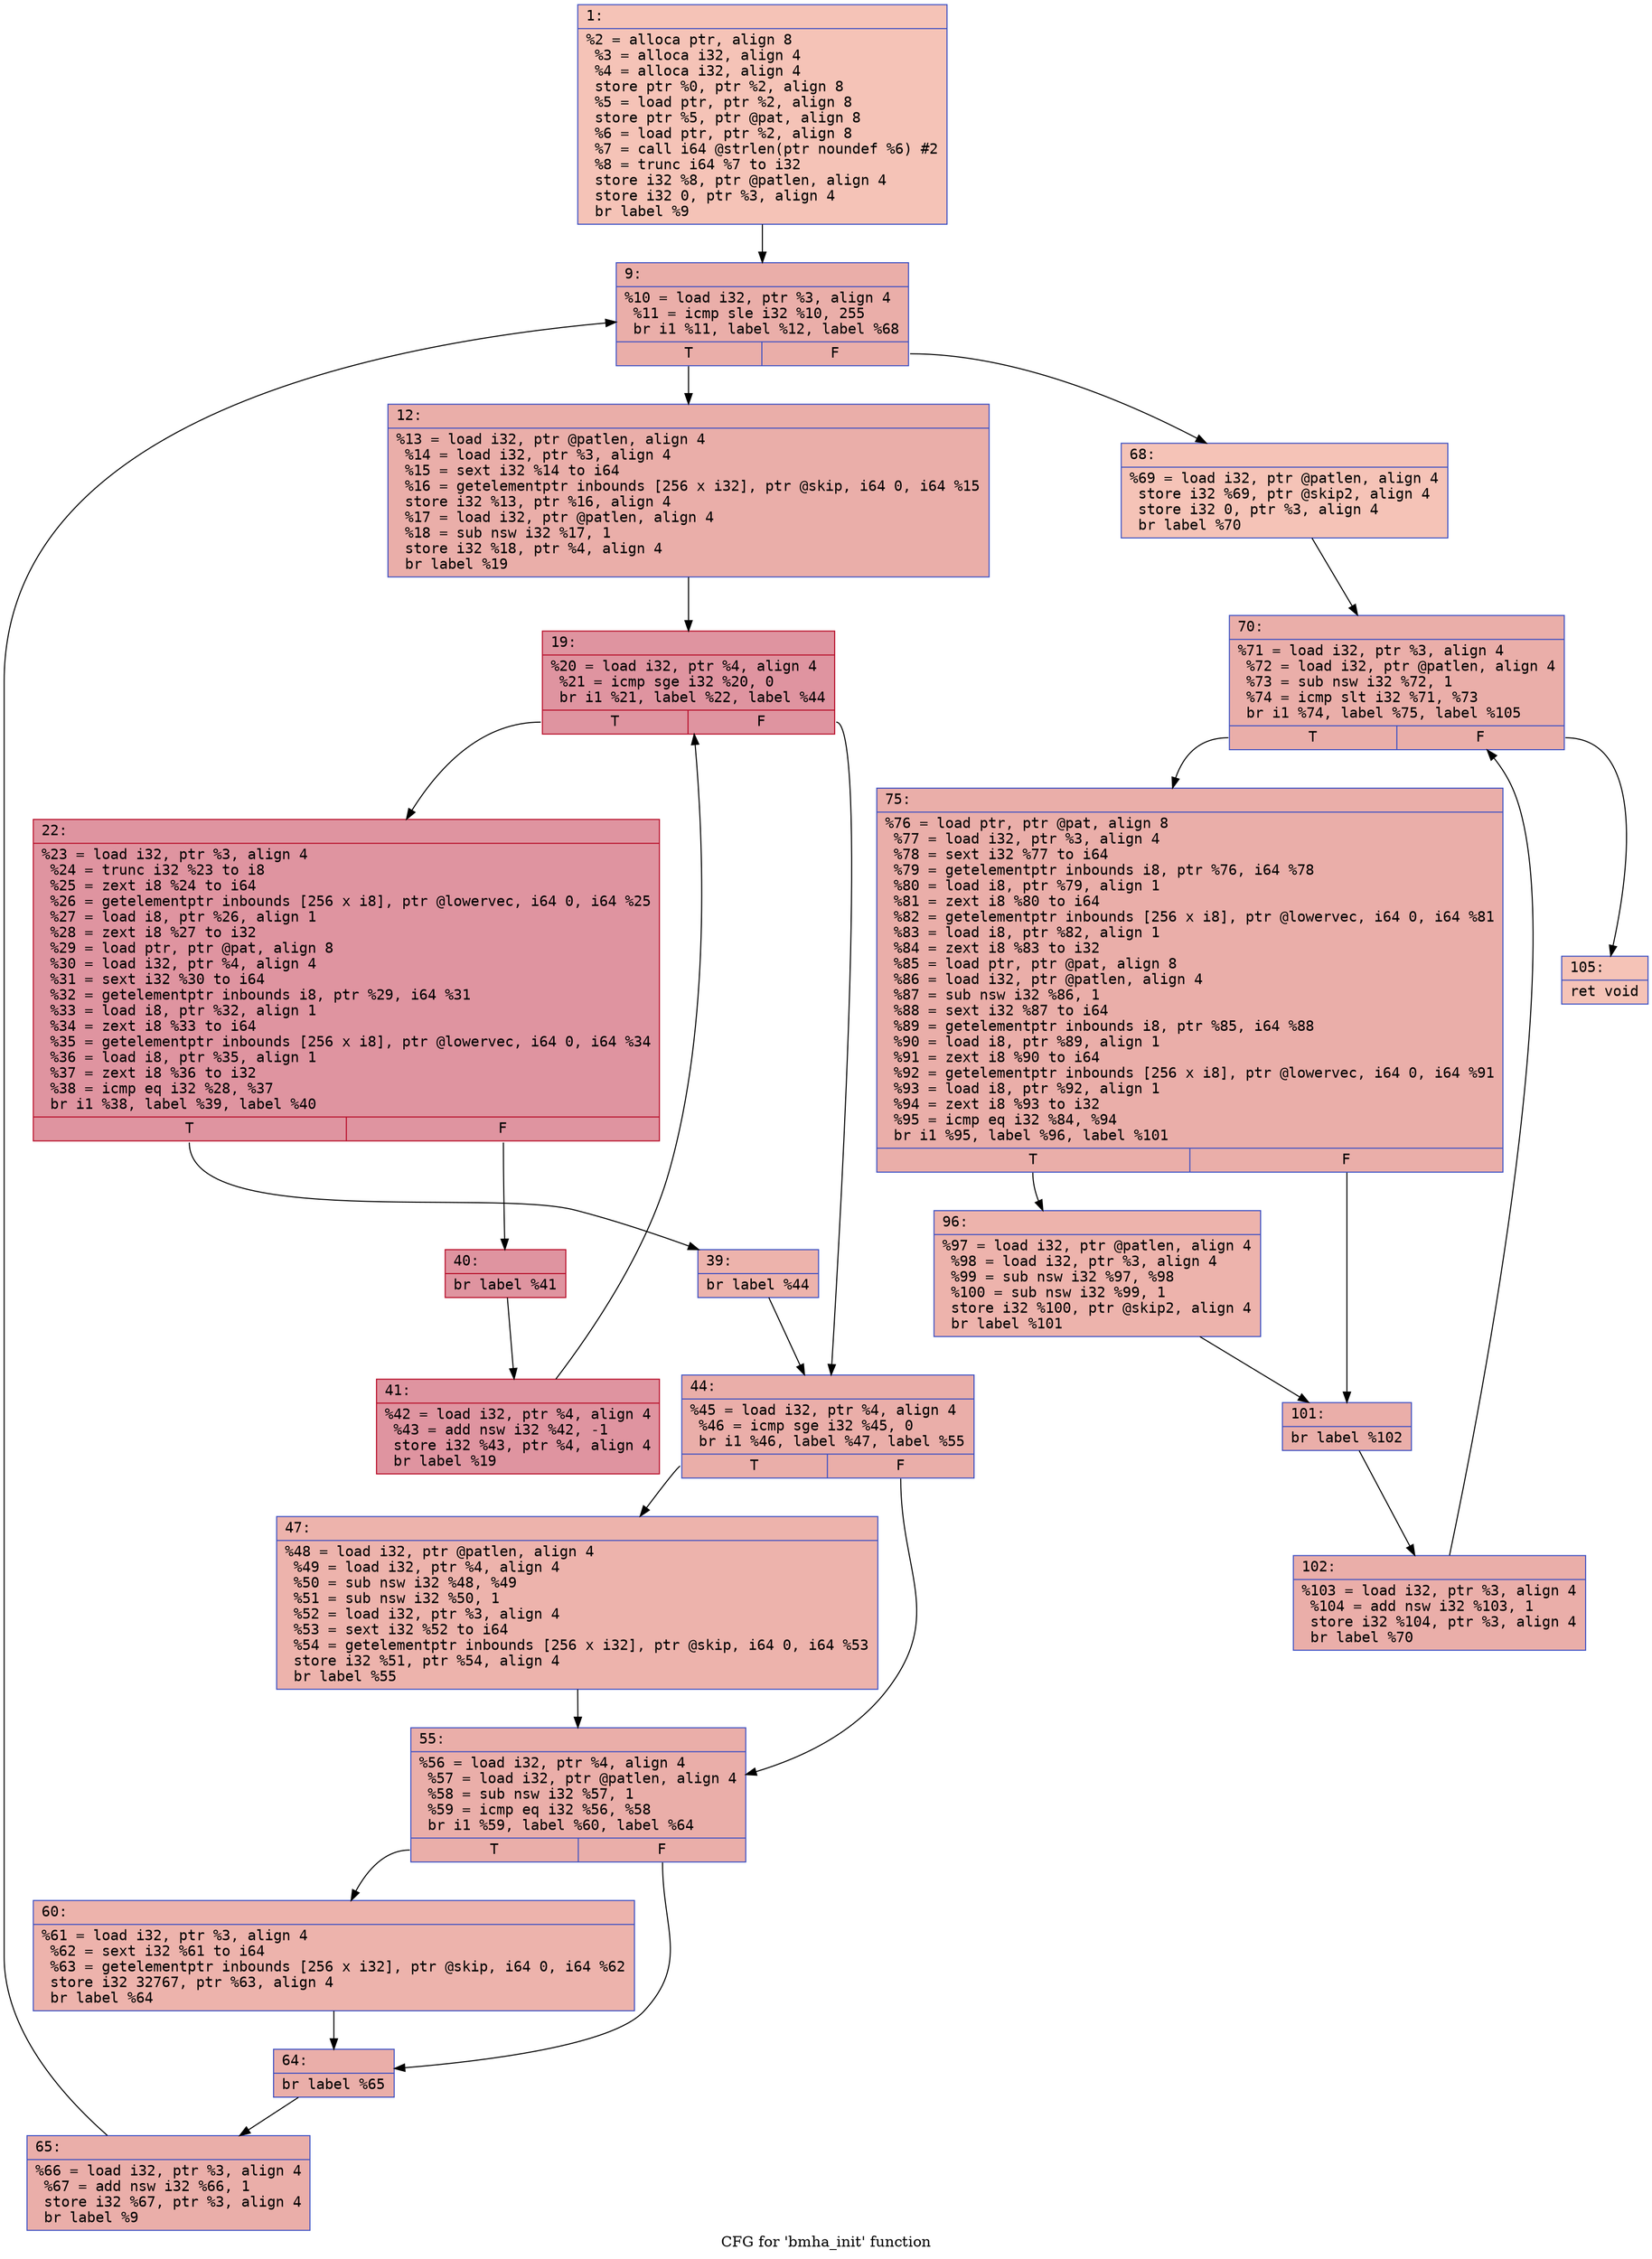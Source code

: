 digraph "CFG for 'bmha_init' function" {
	label="CFG for 'bmha_init' function";

	Node0x60000095def0 [shape=record,color="#3d50c3ff", style=filled, fillcolor="#e8765c70" fontname="Courier",label="{1:\l|  %2 = alloca ptr, align 8\l  %3 = alloca i32, align 4\l  %4 = alloca i32, align 4\l  store ptr %0, ptr %2, align 8\l  %5 = load ptr, ptr %2, align 8\l  store ptr %5, ptr @pat, align 8\l  %6 = load ptr, ptr %2, align 8\l  %7 = call i64 @strlen(ptr noundef %6) #2\l  %8 = trunc i64 %7 to i32\l  store i32 %8, ptr @patlen, align 4\l  store i32 0, ptr %3, align 4\l  br label %9\l}"];
	Node0x60000095def0 -> Node0x60000095df40[tooltip="1 -> 9\nProbability 100.00%" ];
	Node0x60000095df40 [shape=record,color="#3d50c3ff", style=filled, fillcolor="#d0473d70" fontname="Courier",label="{9:\l|  %10 = load i32, ptr %3, align 4\l  %11 = icmp sle i32 %10, 255\l  br i1 %11, label %12, label %68\l|{<s0>T|<s1>F}}"];
	Node0x60000095df40:s0 -> Node0x60000095df90[tooltip="9 -> 12\nProbability 96.88%" ];
	Node0x60000095df40:s1 -> Node0x60000095e350[tooltip="9 -> 68\nProbability 3.12%" ];
	Node0x60000095df90 [shape=record,color="#3d50c3ff", style=filled, fillcolor="#d0473d70" fontname="Courier",label="{12:\l|  %13 = load i32, ptr @patlen, align 4\l  %14 = load i32, ptr %3, align 4\l  %15 = sext i32 %14 to i64\l  %16 = getelementptr inbounds [256 x i32], ptr @skip, i64 0, i64 %15\l  store i32 %13, ptr %16, align 4\l  %17 = load i32, ptr @patlen, align 4\l  %18 = sub nsw i32 %17, 1\l  store i32 %18, ptr %4, align 4\l  br label %19\l}"];
	Node0x60000095df90 -> Node0x60000095dfe0[tooltip="12 -> 19\nProbability 100.00%" ];
	Node0x60000095dfe0 [shape=record,color="#b70d28ff", style=filled, fillcolor="#b70d2870" fontname="Courier",label="{19:\l|  %20 = load i32, ptr %4, align 4\l  %21 = icmp sge i32 %20, 0\l  br i1 %21, label %22, label %44\l|{<s0>T|<s1>F}}"];
	Node0x60000095dfe0:s0 -> Node0x60000095e030[tooltip="19 -> 22\nProbability 96.88%" ];
	Node0x60000095dfe0:s1 -> Node0x60000095e170[tooltip="19 -> 44\nProbability 3.12%" ];
	Node0x60000095e030 [shape=record,color="#b70d28ff", style=filled, fillcolor="#b70d2870" fontname="Courier",label="{22:\l|  %23 = load i32, ptr %3, align 4\l  %24 = trunc i32 %23 to i8\l  %25 = zext i8 %24 to i64\l  %26 = getelementptr inbounds [256 x i8], ptr @lowervec, i64 0, i64 %25\l  %27 = load i8, ptr %26, align 1\l  %28 = zext i8 %27 to i32\l  %29 = load ptr, ptr @pat, align 8\l  %30 = load i32, ptr %4, align 4\l  %31 = sext i32 %30 to i64\l  %32 = getelementptr inbounds i8, ptr %29, i64 %31\l  %33 = load i8, ptr %32, align 1\l  %34 = zext i8 %33 to i64\l  %35 = getelementptr inbounds [256 x i8], ptr @lowervec, i64 0, i64 %34\l  %36 = load i8, ptr %35, align 1\l  %37 = zext i8 %36 to i32\l  %38 = icmp eq i32 %28, %37\l  br i1 %38, label %39, label %40\l|{<s0>T|<s1>F}}"];
	Node0x60000095e030:s0 -> Node0x60000095e080[tooltip="22 -> 39\nProbability 3.12%" ];
	Node0x60000095e030:s1 -> Node0x60000095e0d0[tooltip="22 -> 40\nProbability 96.88%" ];
	Node0x60000095e080 [shape=record,color="#3d50c3ff", style=filled, fillcolor="#d6524470" fontname="Courier",label="{39:\l|  br label %44\l}"];
	Node0x60000095e080 -> Node0x60000095e170[tooltip="39 -> 44\nProbability 100.00%" ];
	Node0x60000095e0d0 [shape=record,color="#b70d28ff", style=filled, fillcolor="#b70d2870" fontname="Courier",label="{40:\l|  br label %41\l}"];
	Node0x60000095e0d0 -> Node0x60000095e120[tooltip="40 -> 41\nProbability 100.00%" ];
	Node0x60000095e120 [shape=record,color="#b70d28ff", style=filled, fillcolor="#b70d2870" fontname="Courier",label="{41:\l|  %42 = load i32, ptr %4, align 4\l  %43 = add nsw i32 %42, -1\l  store i32 %43, ptr %4, align 4\l  br label %19\l}"];
	Node0x60000095e120 -> Node0x60000095dfe0[tooltip="41 -> 19\nProbability 100.00%" ];
	Node0x60000095e170 [shape=record,color="#3d50c3ff", style=filled, fillcolor="#d0473d70" fontname="Courier",label="{44:\l|  %45 = load i32, ptr %4, align 4\l  %46 = icmp sge i32 %45, 0\l  br i1 %46, label %47, label %55\l|{<s0>T|<s1>F}}"];
	Node0x60000095e170:s0 -> Node0x60000095e1c0[tooltip="44 -> 47\nProbability 50.00%" ];
	Node0x60000095e170:s1 -> Node0x60000095e210[tooltip="44 -> 55\nProbability 50.00%" ];
	Node0x60000095e1c0 [shape=record,color="#3d50c3ff", style=filled, fillcolor="#d6524470" fontname="Courier",label="{47:\l|  %48 = load i32, ptr @patlen, align 4\l  %49 = load i32, ptr %4, align 4\l  %50 = sub nsw i32 %48, %49\l  %51 = sub nsw i32 %50, 1\l  %52 = load i32, ptr %3, align 4\l  %53 = sext i32 %52 to i64\l  %54 = getelementptr inbounds [256 x i32], ptr @skip, i64 0, i64 %53\l  store i32 %51, ptr %54, align 4\l  br label %55\l}"];
	Node0x60000095e1c0 -> Node0x60000095e210[tooltip="47 -> 55\nProbability 100.00%" ];
	Node0x60000095e210 [shape=record,color="#3d50c3ff", style=filled, fillcolor="#d0473d70" fontname="Courier",label="{55:\l|  %56 = load i32, ptr %4, align 4\l  %57 = load i32, ptr @patlen, align 4\l  %58 = sub nsw i32 %57, 1\l  %59 = icmp eq i32 %56, %58\l  br i1 %59, label %60, label %64\l|{<s0>T|<s1>F}}"];
	Node0x60000095e210:s0 -> Node0x60000095e260[tooltip="55 -> 60\nProbability 50.00%" ];
	Node0x60000095e210:s1 -> Node0x60000095e2b0[tooltip="55 -> 64\nProbability 50.00%" ];
	Node0x60000095e260 [shape=record,color="#3d50c3ff", style=filled, fillcolor="#d6524470" fontname="Courier",label="{60:\l|  %61 = load i32, ptr %3, align 4\l  %62 = sext i32 %61 to i64\l  %63 = getelementptr inbounds [256 x i32], ptr @skip, i64 0, i64 %62\l  store i32 32767, ptr %63, align 4\l  br label %64\l}"];
	Node0x60000095e260 -> Node0x60000095e2b0[tooltip="60 -> 64\nProbability 100.00%" ];
	Node0x60000095e2b0 [shape=record,color="#3d50c3ff", style=filled, fillcolor="#d0473d70" fontname="Courier",label="{64:\l|  br label %65\l}"];
	Node0x60000095e2b0 -> Node0x60000095e300[tooltip="64 -> 65\nProbability 100.00%" ];
	Node0x60000095e300 [shape=record,color="#3d50c3ff", style=filled, fillcolor="#d0473d70" fontname="Courier",label="{65:\l|  %66 = load i32, ptr %3, align 4\l  %67 = add nsw i32 %66, 1\l  store i32 %67, ptr %3, align 4\l  br label %9\l}"];
	Node0x60000095e300 -> Node0x60000095df40[tooltip="65 -> 9\nProbability 100.00%" ];
	Node0x60000095e350 [shape=record,color="#3d50c3ff", style=filled, fillcolor="#e8765c70" fontname="Courier",label="{68:\l|  %69 = load i32, ptr @patlen, align 4\l  store i32 %69, ptr @skip2, align 4\l  store i32 0, ptr %3, align 4\l  br label %70\l}"];
	Node0x60000095e350 -> Node0x60000095e3a0[tooltip="68 -> 70\nProbability 100.00%" ];
	Node0x60000095e3a0 [shape=record,color="#3d50c3ff", style=filled, fillcolor="#d0473d70" fontname="Courier",label="{70:\l|  %71 = load i32, ptr %3, align 4\l  %72 = load i32, ptr @patlen, align 4\l  %73 = sub nsw i32 %72, 1\l  %74 = icmp slt i32 %71, %73\l  br i1 %74, label %75, label %105\l|{<s0>T|<s1>F}}"];
	Node0x60000095e3a0:s0 -> Node0x60000095e3f0[tooltip="70 -> 75\nProbability 96.88%" ];
	Node0x60000095e3a0:s1 -> Node0x60000095e530[tooltip="70 -> 105\nProbability 3.12%" ];
	Node0x60000095e3f0 [shape=record,color="#3d50c3ff", style=filled, fillcolor="#d0473d70" fontname="Courier",label="{75:\l|  %76 = load ptr, ptr @pat, align 8\l  %77 = load i32, ptr %3, align 4\l  %78 = sext i32 %77 to i64\l  %79 = getelementptr inbounds i8, ptr %76, i64 %78\l  %80 = load i8, ptr %79, align 1\l  %81 = zext i8 %80 to i64\l  %82 = getelementptr inbounds [256 x i8], ptr @lowervec, i64 0, i64 %81\l  %83 = load i8, ptr %82, align 1\l  %84 = zext i8 %83 to i32\l  %85 = load ptr, ptr @pat, align 8\l  %86 = load i32, ptr @patlen, align 4\l  %87 = sub nsw i32 %86, 1\l  %88 = sext i32 %87 to i64\l  %89 = getelementptr inbounds i8, ptr %85, i64 %88\l  %90 = load i8, ptr %89, align 1\l  %91 = zext i8 %90 to i64\l  %92 = getelementptr inbounds [256 x i8], ptr @lowervec, i64 0, i64 %91\l  %93 = load i8, ptr %92, align 1\l  %94 = zext i8 %93 to i32\l  %95 = icmp eq i32 %84, %94\l  br i1 %95, label %96, label %101\l|{<s0>T|<s1>F}}"];
	Node0x60000095e3f0:s0 -> Node0x60000095e440[tooltip="75 -> 96\nProbability 50.00%" ];
	Node0x60000095e3f0:s1 -> Node0x60000095e490[tooltip="75 -> 101\nProbability 50.00%" ];
	Node0x60000095e440 [shape=record,color="#3d50c3ff", style=filled, fillcolor="#d6524470" fontname="Courier",label="{96:\l|  %97 = load i32, ptr @patlen, align 4\l  %98 = load i32, ptr %3, align 4\l  %99 = sub nsw i32 %97, %98\l  %100 = sub nsw i32 %99, 1\l  store i32 %100, ptr @skip2, align 4\l  br label %101\l}"];
	Node0x60000095e440 -> Node0x60000095e490[tooltip="96 -> 101\nProbability 100.00%" ];
	Node0x60000095e490 [shape=record,color="#3d50c3ff", style=filled, fillcolor="#d0473d70" fontname="Courier",label="{101:\l|  br label %102\l}"];
	Node0x60000095e490 -> Node0x60000095e4e0[tooltip="101 -> 102\nProbability 100.00%" ];
	Node0x60000095e4e0 [shape=record,color="#3d50c3ff", style=filled, fillcolor="#d0473d70" fontname="Courier",label="{102:\l|  %103 = load i32, ptr %3, align 4\l  %104 = add nsw i32 %103, 1\l  store i32 %104, ptr %3, align 4\l  br label %70\l}"];
	Node0x60000095e4e0 -> Node0x60000095e3a0[tooltip="102 -> 70\nProbability 100.00%" ];
	Node0x60000095e530 [shape=record,color="#3d50c3ff", style=filled, fillcolor="#e8765c70" fontname="Courier",label="{105:\l|  ret void\l}"];
}
